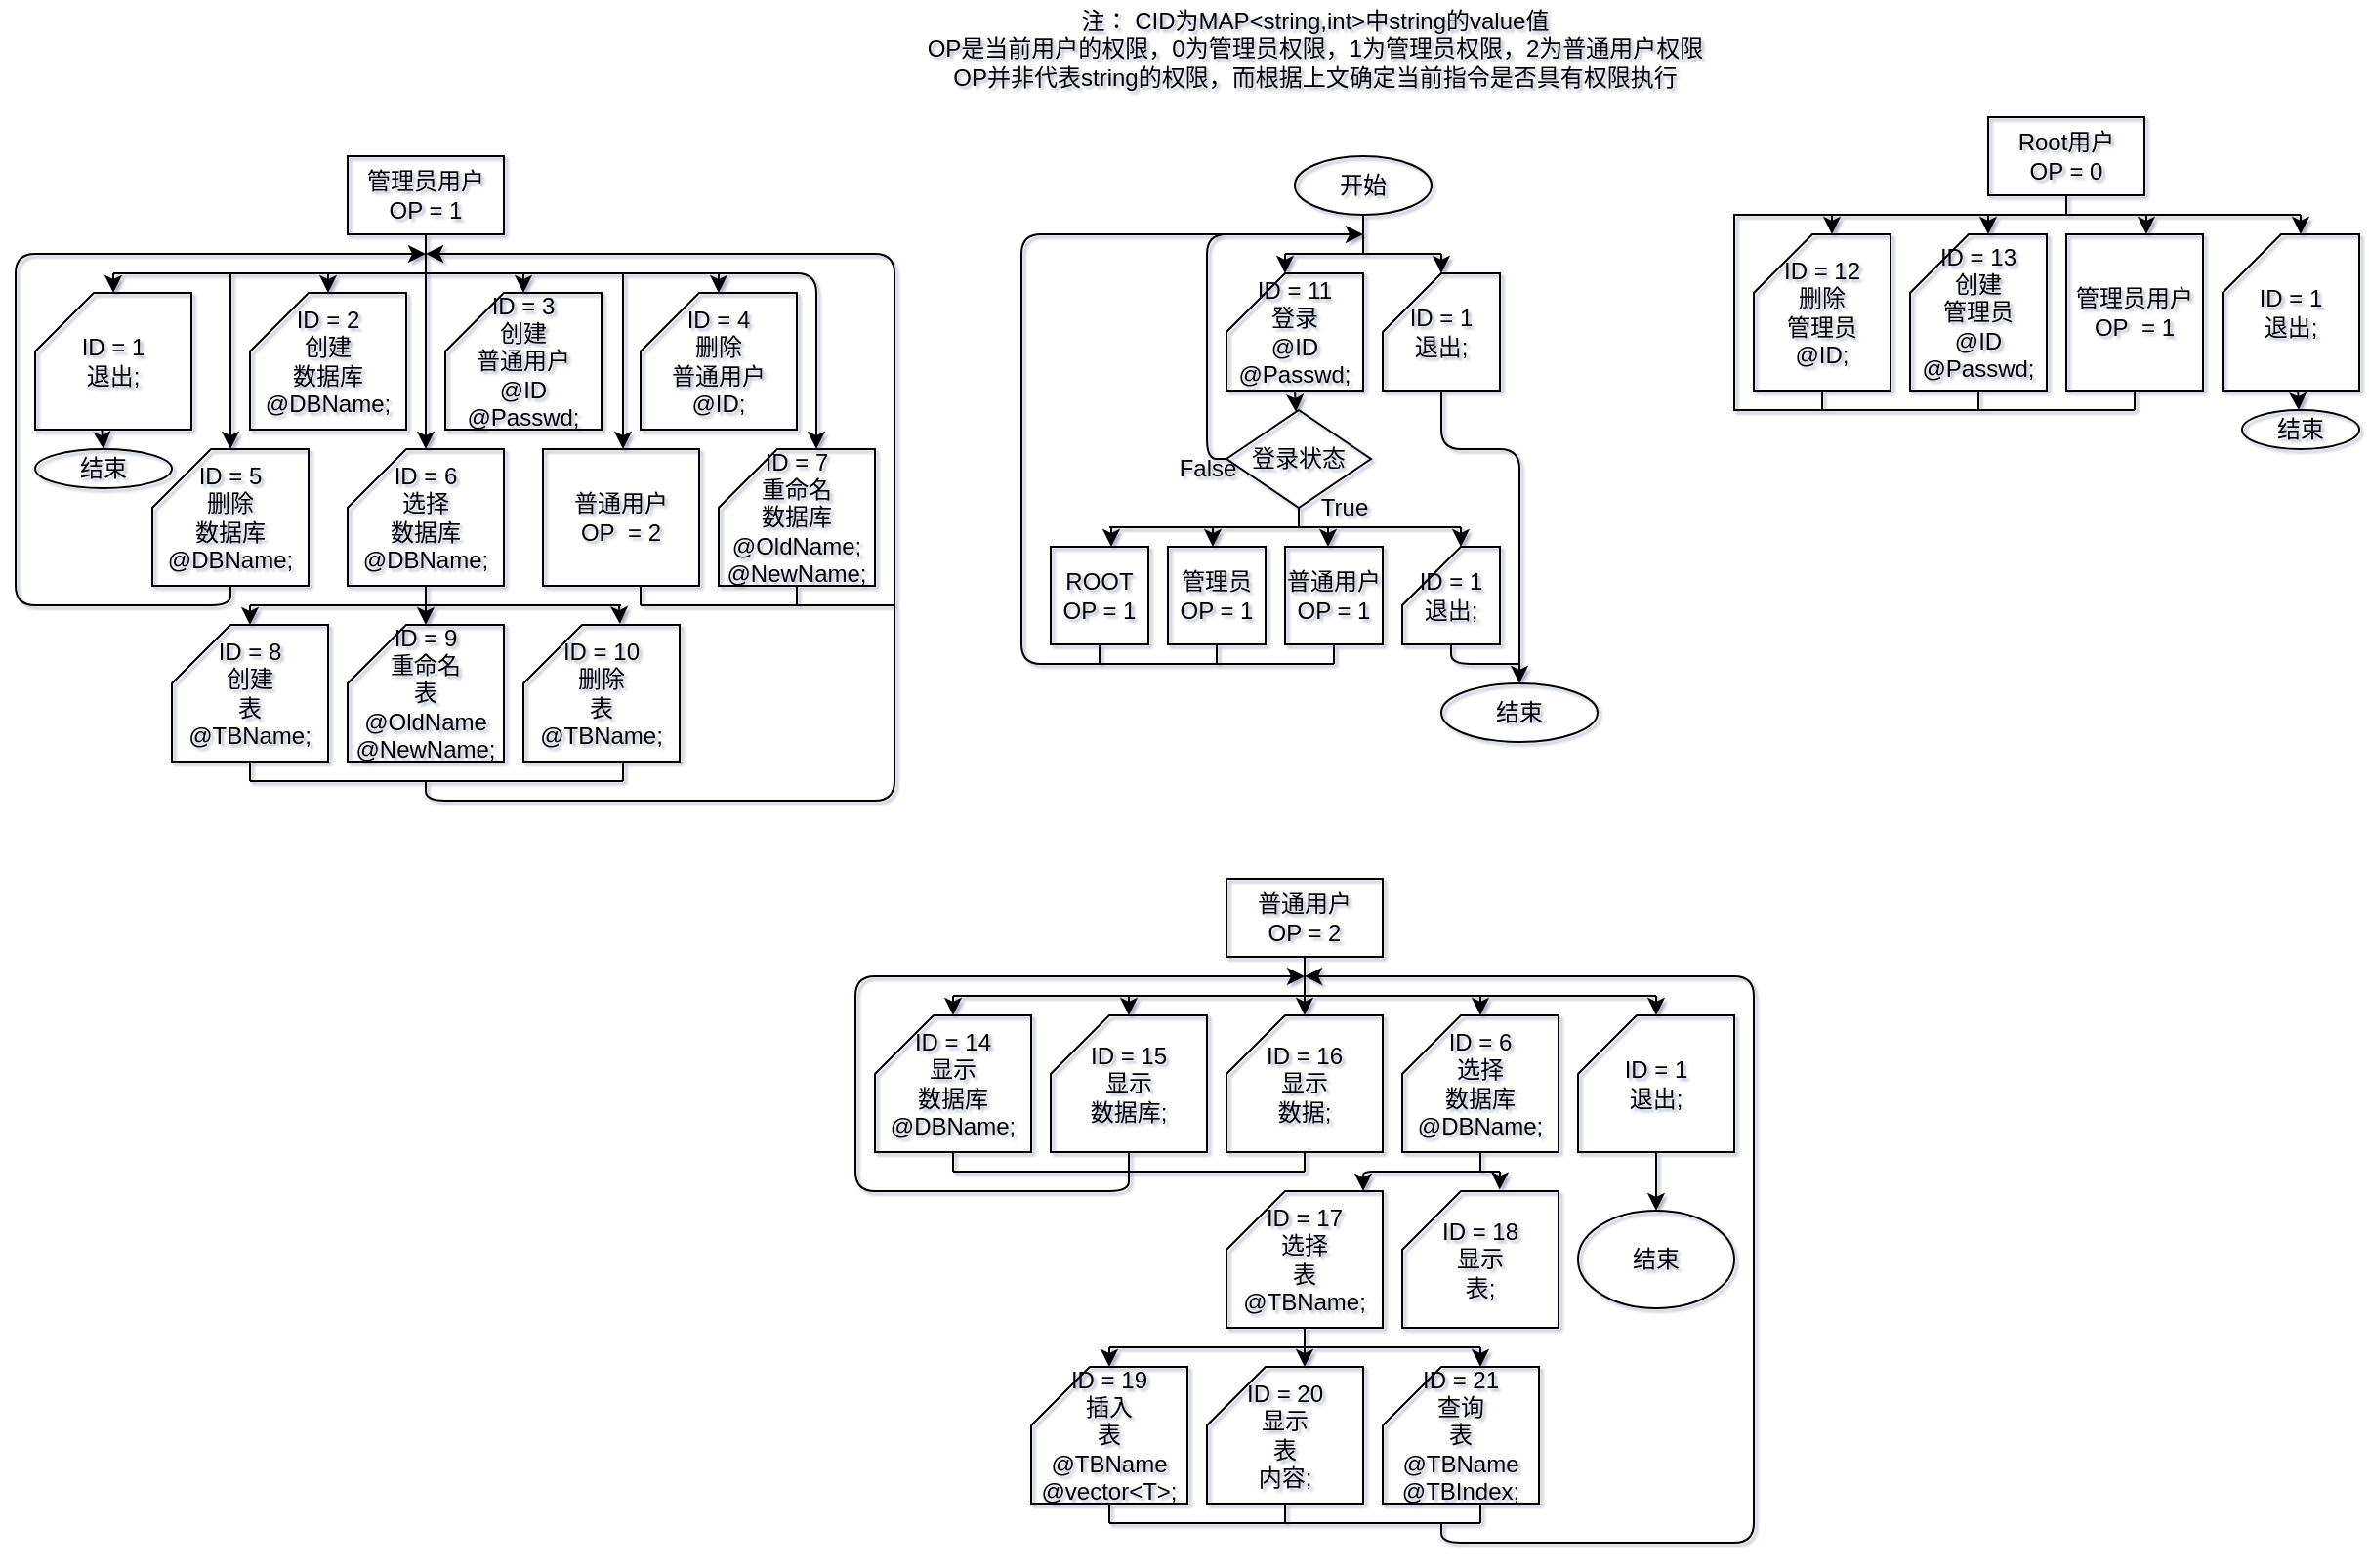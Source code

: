 <mxfile>
    <diagram id="j706QnFWbmHLbnGnobgl" name="第 1 页">
        <mxGraphModel dx="-870" dy="-359" grid="1" gridSize="10" guides="0" tooltips="1" connect="1" arrows="1" fold="1" page="1" pageScale="1" pageWidth="1169" pageHeight="827" background="#ffffff" math="0" shadow="1">
            <root>
                <mxCell id="0"/>
                <object label="Main" id="1">
                    <mxCell style="locked=1;" parent="0"/>
                </object>
                <mxCell id="315" value="开始" style="ellipse;whiteSpace=wrap;html=1;sketch=0;fillColor=none;gradientDirection=west;fontColor=#000000;strokeColor=default;fillStyle=auto;gradientColor=none;labelBackgroundColor=none;" parent="1" vertex="1">
                    <mxGeometry x="2335" y="1360" width="70" height="30" as="geometry"/>
                </mxCell>
                <mxCell id="353" style="edgeStyle=none;html=1;exitX=0.5;exitY=1;exitDx=0;exitDy=0;exitPerimeter=0;labelBackgroundColor=none;fontColor=#000000;" parent="1" source="333" target="343" edge="1">
                    <mxGeometry relative="1" as="geometry"/>
                </mxCell>
                <mxCell id="333" value="ID = 11&lt;br&gt;登录&lt;br&gt;@ID&lt;br&gt;@Passwd;" style="shape=card;whiteSpace=wrap;html=1;sketch=0;fillStyle=auto;fillColor=none;gradientColor=none;gradientDirection=west;labelBackgroundColor=none;fontColor=#000000;" parent="1" vertex="1">
                    <mxGeometry x="2300" y="1420" width="70" height="60" as="geometry"/>
                </mxCell>
                <mxCell id="341" value="结束" style="ellipse;whiteSpace=wrap;html=1;sketch=0;fillColor=none;gradientDirection=west;fontColor=#000000;strokeColor=#000000;fillStyle=auto;gradientColor=none;labelBackgroundColor=none;" parent="1" vertex="1">
                    <mxGeometry x="2410" y="1630" width="80" height="30" as="geometry"/>
                </mxCell>
                <mxCell id="349" style="edgeStyle=none;html=1;exitX=0.5;exitY=1;exitDx=0;exitDy=0;exitPerimeter=0;labelBackgroundColor=none;fontColor=#000000;" parent="1" source="342" edge="1">
                    <mxGeometry relative="1" as="geometry">
                        <mxPoint x="2450" y="1630" as="targetPoint"/>
                        <Array as="points">
                            <mxPoint x="2410" y="1510"/>
                            <mxPoint x="2450" y="1510"/>
                        </Array>
                    </mxGeometry>
                </mxCell>
                <mxCell id="342" value="ID = 1&lt;br&gt;退出;" style="shape=card;whiteSpace=wrap;html=1;sketch=0;fillStyle=auto;fillColor=none;gradientColor=none;gradientDirection=west;labelBackgroundColor=none;fontColor=#000000;" parent="1" vertex="1">
                    <mxGeometry x="2380" y="1420" width="60" height="60" as="geometry"/>
                </mxCell>
                <mxCell id="351" style="edgeStyle=none;html=1;exitX=0;exitY=0.5;exitDx=0;exitDy=0;labelBackgroundColor=none;fontColor=#000000;" parent="1" source="343" edge="1">
                    <mxGeometry relative="1" as="geometry">
                        <mxPoint x="2370" y="1400" as="targetPoint"/>
                        <Array as="points">
                            <mxPoint x="2290" y="1515"/>
                            <mxPoint x="2290" y="1400"/>
                        </Array>
                        <mxPoint x="2280" y="1550" as="sourcePoint"/>
                    </mxGeometry>
                </mxCell>
                <mxCell id="343" value="登录状态" style="rhombus;whiteSpace=wrap;html=1;sketch=0;fillStyle=auto;fillColor=none;gradientColor=none;gradientDirection=west;labelBackgroundColor=none;fontColor=#000000;" parent="1" vertex="1">
                    <mxGeometry x="2300" y="1490" width="74" height="50" as="geometry"/>
                </mxCell>
                <mxCell id="344" value="" style="endArrow=none;html=1;labelBackgroundColor=none;fontColor=#000000;" parent="1" edge="1">
                    <mxGeometry width="50" height="50" relative="1" as="geometry">
                        <mxPoint x="2330" y="1410" as="sourcePoint"/>
                        <mxPoint x="2410" y="1410" as="targetPoint"/>
                    </mxGeometry>
                </mxCell>
                <mxCell id="346" value="" style="endArrow=none;html=1;entryX=0.5;entryY=1;entryDx=0;entryDy=0;labelBackgroundColor=none;fontColor=#000000;" parent="1" target="315" edge="1">
                    <mxGeometry width="50" height="50" relative="1" as="geometry">
                        <mxPoint x="2370" y="1410" as="sourcePoint"/>
                        <mxPoint x="2460" y="1420" as="targetPoint"/>
                    </mxGeometry>
                </mxCell>
                <mxCell id="347" value="" style="endArrow=classic;html=1;labelBackgroundColor=none;fontColor=#000000;" parent="1" edge="1">
                    <mxGeometry width="50" height="50" relative="1" as="geometry">
                        <mxPoint x="2330" y="1410" as="sourcePoint"/>
                        <mxPoint x="2330" y="1420" as="targetPoint"/>
                    </mxGeometry>
                </mxCell>
                <mxCell id="348" value="" style="endArrow=classic;html=1;labelBackgroundColor=none;fontColor=#000000;" parent="1" edge="1">
                    <mxGeometry width="50" height="50" relative="1" as="geometry">
                        <mxPoint x="2410" y="1410" as="sourcePoint"/>
                        <mxPoint x="2410" y="1420" as="targetPoint"/>
                    </mxGeometry>
                </mxCell>
                <mxCell id="352" value="False" style="text;html=1;align=center;verticalAlign=middle;resizable=0;points=[];autosize=1;strokeColor=none;fillColor=none;labelBackgroundColor=none;fontColor=#000000;" parent="1" vertex="1">
                    <mxGeometry x="2270" y="1510" width="40" height="20" as="geometry"/>
                </mxCell>
                <mxCell id="356" value="管理员&lt;br&gt;OP = 1" style="rounded=0;whiteSpace=wrap;html=1;labelBackgroundColor=none;fontColor=#000000;fillColor=none;" parent="1" vertex="1">
                    <mxGeometry x="2270" y="1560" width="50" height="50" as="geometry"/>
                </mxCell>
                <mxCell id="357" value="普通用户&lt;br&gt;OP = 1" style="rounded=0;whiteSpace=wrap;html=1;labelBackgroundColor=none;fontColor=#000000;fillColor=none;" parent="1" vertex="1">
                    <mxGeometry x="2330" y="1560" width="50" height="50" as="geometry"/>
                </mxCell>
                <mxCell id="362" value="" style="endArrow=none;html=1;labelBackgroundColor=none;fontColor=#000000;" parent="1" edge="1">
                    <mxGeometry width="50" height="50" relative="1" as="geometry">
                        <mxPoint x="2240" y="1550" as="sourcePoint"/>
                        <mxPoint x="2420" y="1550" as="targetPoint"/>
                    </mxGeometry>
                </mxCell>
                <mxCell id="365" value="" style="endArrow=classic;html=1;labelBackgroundColor=none;fontColor=#000000;" parent="1" edge="1">
                    <mxGeometry width="50" height="50" relative="1" as="geometry">
                        <mxPoint x="2241" y="1550" as="sourcePoint"/>
                        <mxPoint x="2241" y="1560" as="targetPoint"/>
                    </mxGeometry>
                </mxCell>
                <mxCell id="367" value="" style="endArrow=classic;html=1;labelBackgroundColor=none;fontColor=#000000;" parent="1" edge="1">
                    <mxGeometry width="50" height="50" relative="1" as="geometry">
                        <mxPoint x="2293" y="1550" as="sourcePoint"/>
                        <mxPoint x="2293" y="1560" as="targetPoint"/>
                    </mxGeometry>
                </mxCell>
                <mxCell id="368" value="" style="endArrow=classic;html=1;labelBackgroundColor=none;fontColor=#000000;" parent="1" edge="1">
                    <mxGeometry width="50" height="50" relative="1" as="geometry">
                        <mxPoint x="2352" y="1550" as="sourcePoint"/>
                        <mxPoint x="2352" y="1560" as="targetPoint"/>
                    </mxGeometry>
                </mxCell>
                <mxCell id="369" value="" style="endArrow=classic;html=1;labelBackgroundColor=none;fontColor=#000000;" parent="1" edge="1">
                    <mxGeometry width="50" height="50" relative="1" as="geometry">
                        <mxPoint x="2420" y="1550" as="sourcePoint"/>
                        <mxPoint x="2420" y="1560" as="targetPoint"/>
                    </mxGeometry>
                </mxCell>
                <mxCell id="372" value="True" style="text;html=1;align=center;verticalAlign=middle;resizable=0;points=[];autosize=1;strokeColor=none;fillColor=none;labelBackgroundColor=none;fontColor=#000000;" parent="1" vertex="1">
                    <mxGeometry x="2340" y="1530" width="40" height="20" as="geometry"/>
                </mxCell>
                <mxCell id="373" value="" style="endArrow=none;html=1;labelBackgroundColor=none;fontColor=#000000;" parent="1" edge="1">
                    <mxGeometry width="50" height="50" relative="1" as="geometry">
                        <mxPoint x="2355" y="1620" as="sourcePoint"/>
                        <mxPoint x="2300" y="1400" as="targetPoint"/>
                        <Array as="points">
                            <mxPoint x="2195" y="1620"/>
                            <mxPoint x="2195" y="1400"/>
                        </Array>
                    </mxGeometry>
                </mxCell>
                <mxCell id="375" value="" style="endArrow=none;html=1;entryX=0.5;entryY=1;entryDx=0;entryDy=0;entryPerimeter=0;labelBackgroundColor=none;fontColor=#000000;" parent="1" target="381" edge="1">
                    <mxGeometry width="50" height="50" relative="1" as="geometry">
                        <mxPoint x="2450" y="1620" as="sourcePoint"/>
                        <mxPoint x="2410" y="1650" as="targetPoint"/>
                        <Array as="points">
                            <mxPoint x="2415" y="1620"/>
                        </Array>
                    </mxGeometry>
                </mxCell>
                <mxCell id="376" value="" style="endArrow=none;html=1;entryX=0.5;entryY=1;entryDx=0;entryDy=0;labelBackgroundColor=none;fontColor=#000000;" parent="1" target="343" edge="1">
                    <mxGeometry width="50" height="50" relative="1" as="geometry">
                        <mxPoint x="2337" y="1550" as="sourcePoint"/>
                        <mxPoint x="2329" y="1560" as="targetPoint"/>
                    </mxGeometry>
                </mxCell>
                <mxCell id="377" value="" style="endArrow=none;html=1;labelBackgroundColor=none;fontColor=#000000;" parent="1" edge="1">
                    <mxGeometry width="50" height="50" relative="1" as="geometry">
                        <mxPoint x="2355" y="1620" as="sourcePoint"/>
                        <mxPoint x="2355" y="1610" as="targetPoint"/>
                    </mxGeometry>
                </mxCell>
                <mxCell id="378" value="" style="endArrow=none;html=1;entryX=0.5;entryY=1;entryDx=0;entryDy=0;labelBackgroundColor=none;fontColor=#000000;" parent="1" target="356" edge="1">
                    <mxGeometry width="50" height="50" relative="1" as="geometry">
                        <mxPoint x="2295" y="1620" as="sourcePoint"/>
                        <mxPoint x="2090" y="1610" as="targetPoint"/>
                    </mxGeometry>
                </mxCell>
                <mxCell id="379" value="" style="endArrow=none;html=1;entryX=0.5;entryY=1;entryDx=0;entryDy=0;labelBackgroundColor=none;fontColor=#000000;" parent="1" target="382" edge="1">
                    <mxGeometry width="50" height="50" relative="1" as="geometry">
                        <mxPoint x="2235" y="1620" as="sourcePoint"/>
                        <mxPoint x="2231" y="1650" as="targetPoint"/>
                    </mxGeometry>
                </mxCell>
                <mxCell id="381" value="ID = 1&lt;br&gt;退出;" style="shape=card;whiteSpace=wrap;html=1;sketch=0;fillStyle=auto;fillColor=none;gradientColor=none;gradientDirection=west;labelBackgroundColor=none;fontColor=#000000;" parent="1" vertex="1">
                    <mxGeometry x="2390" y="1560" width="50" height="50" as="geometry"/>
                </mxCell>
                <mxCell id="382" value="ROOT&lt;br&gt;OP = 1" style="rounded=0;whiteSpace=wrap;html=1;labelBackgroundColor=none;fontColor=#000000;fillColor=none;" parent="1" vertex="1">
                    <mxGeometry x="2210" y="1560" width="50" height="50" as="geometry"/>
                </mxCell>
                <mxCell id="514" value="" style="edgeStyle=none;html=1;strokeColor=default;fontSize=12;fillColor=none;fontColor=#ffffff;sketch=0;gradientDirection=west;fillStyle=auto;gradientColor=none;exitX=0.552;exitY=1.012;exitDx=0;exitDy=0;exitPerimeter=0;rounded=0;" parent="1" edge="1">
                    <mxGeometry relative="1" as="geometry">
                        <mxPoint x="2848.64" y="1480.96" as="sourcePoint"/>
                        <mxPoint x="2849" y="1490" as="targetPoint"/>
                        <Array as="points"/>
                    </mxGeometry>
                </mxCell>
                <mxCell id="530" value="注： CID为MAP&amp;lt;string,int&amp;gt;中string的value值&lt;br&gt;OP是当前用户的权限，0为管理员权限，1为管理员权限，2为普通用户权限&lt;br&gt;OP并非代表string的权限，而根据上文确定当前指令是否具有权限执行" style="text;html=1;align=center;verticalAlign=middle;resizable=0;points=[];autosize=1;strokeColor=none;fillColor=none;" parent="1" vertex="1">
                    <mxGeometry x="2140" y="1280" width="410" height="50" as="geometry"/>
                </mxCell>
                <object label="ROOT" id="35">
                    <mxCell style="locked=1;" parent="0"/>
                </object>
                <mxCell id="272" value="结束" style="ellipse;whiteSpace=wrap;html=1;fillColor=none;strokeColor=default;fontColor=#000000;rounded=0;gradientDirection=west;sketch=0;fillStyle=auto;gradientColor=none;" parent="35" vertex="1">
                    <mxGeometry x="2820" y="1490" width="60" height="20" as="geometry"/>
                </mxCell>
                <mxCell id="274" value="" style="endArrow=none;html=1;strokeColor=default;fontSize=12;fillColor=none;fontColor=#ffffff;sketch=0;gradientDirection=west;fillStyle=auto;gradientColor=none;rounded=0;" parent="35" edge="1">
                    <mxGeometry width="50" height="50" relative="1" as="geometry">
                        <mxPoint x="2680" y="1390" as="sourcePoint"/>
                        <mxPoint x="2850" y="1390" as="targetPoint"/>
                    </mxGeometry>
                </mxCell>
                <mxCell id="275" value="" style="endArrow=classic;html=1;strokeColor=default;fontSize=12;fillColor=none;fontColor=#ffffff;sketch=0;gradientDirection=west;fillStyle=auto;gradientColor=none;rounded=0;" parent="35" edge="1">
                    <mxGeometry width="50" height="50" relative="1" as="geometry">
                        <mxPoint x="2610" y="1390" as="sourcePoint"/>
                        <mxPoint x="2610" y="1400" as="targetPoint"/>
                    </mxGeometry>
                </mxCell>
                <mxCell id="276" value="" style="endArrow=classic;html=1;strokeColor=default;fontSize=12;fillColor=none;fontColor=#ffffff;sketch=0;gradientDirection=west;fillStyle=auto;gradientColor=none;rounded=0;" parent="35" edge="1">
                    <mxGeometry width="50" height="50" relative="1" as="geometry">
                        <mxPoint x="2771" y="1390" as="sourcePoint"/>
                        <mxPoint x="2771" y="1400" as="targetPoint"/>
                    </mxGeometry>
                </mxCell>
                <mxCell id="277" value="" style="endArrow=classic;html=1;strokeColor=default;fontSize=12;fillColor=none;fontColor=#ffffff;sketch=0;gradientDirection=west;fillStyle=auto;gradientColor=none;rounded=0;" parent="35" edge="1">
                    <mxGeometry width="50" height="50" relative="1" as="geometry">
                        <mxPoint x="2690" y="1390" as="sourcePoint"/>
                        <mxPoint x="2690" y="1400" as="targetPoint"/>
                    </mxGeometry>
                </mxCell>
                <mxCell id="278" value="" style="endArrow=none;html=1;entryX=0.5;entryY=1;entryDx=0;entryDy=0;strokeColor=default;fontSize=12;fillColor=none;fontColor=#ffffff;sketch=0;gradientDirection=west;fillStyle=auto;gradientColor=none;rounded=0;" parent="35" target="280" edge="1">
                    <mxGeometry width="50" height="50" relative="1" as="geometry">
                        <mxPoint x="2730" y="1390" as="sourcePoint"/>
                        <mxPoint x="2530" y="1450" as="targetPoint"/>
                    </mxGeometry>
                </mxCell>
                <mxCell id="280" value="&lt;font color=&quot;#000000&quot;&gt;Root用户&lt;br&gt;OP = 0&lt;/font&gt;" style="rounded=0;whiteSpace=wrap;html=1;fillColor=none;fontColor=#ffffff;strokeColor=default;sketch=0;gradientDirection=west;fillStyle=auto;gradientColor=none;" parent="35" vertex="1">
                    <mxGeometry x="2690" y="1340" width="80" height="40" as="geometry"/>
                </mxCell>
                <mxCell id="385" value="&lt;span&gt;ID = 13&lt;br&gt;创建&lt;/span&gt;&lt;br&gt;&lt;span&gt;管理员&lt;/span&gt;&lt;br&gt;&lt;span&gt;@ID&lt;/span&gt;&lt;br&gt;&lt;span&gt;@Passwd;&lt;/span&gt;" style="shape=card;whiteSpace=wrap;html=1;sketch=0;fillStyle=auto;fillColor=none;gradientColor=none;gradientDirection=west;strokeColor=default;fontColor=#000000;rounded=0;" parent="35" vertex="1">
                    <mxGeometry x="2650" y="1400" width="70" height="80" as="geometry"/>
                </mxCell>
                <mxCell id="387" value="&lt;span&gt;ID = 12&lt;br&gt;删除&lt;/span&gt;&lt;br&gt;&lt;span&gt;管理员&lt;/span&gt;&lt;br&gt;&lt;span&gt;@ID;&lt;/span&gt;" style="shape=card;whiteSpace=wrap;html=1;sketch=0;fillStyle=auto;fillColor=none;gradientColor=none;gradientDirection=west;strokeColor=default;fontColor=#000000;rounded=0;" parent="35" vertex="1">
                    <mxGeometry x="2570" y="1400" width="70" height="80" as="geometry"/>
                </mxCell>
                <mxCell id="390" value="&lt;font&gt;ID = 1&lt;br&gt;退出;&lt;/font&gt;" style="shape=card;whiteSpace=wrap;html=1;sketch=0;fillStyle=auto;fillColor=none;gradientColor=none;gradientDirection=west;strokeColor=default;fontColor=#000000;rounded=0;" parent="35" vertex="1">
                    <mxGeometry x="2810" y="1400" width="70" height="80" as="geometry"/>
                </mxCell>
                <mxCell id="391" value="管理员用户&lt;br&gt;OP&amp;nbsp; = 1" style="rounded=0;whiteSpace=wrap;html=1;gradientDirection=west;fillColor=none;fontColor=#000000;strokeColor=default;sketch=0;fillStyle=auto;gradientColor=none;" parent="35" vertex="1">
                    <mxGeometry x="2730" y="1400" width="70" height="80" as="geometry"/>
                </mxCell>
                <mxCell id="393" value="" style="endArrow=none;html=1;strokeColor=default;fontSize=12;fillColor=none;fontColor=#ffffff;rounded=0;sketch=0;gradientDirection=west;fillStyle=auto;gradientColor=none;" parent="35" edge="1">
                    <mxGeometry width="50" height="50" relative="1" as="geometry">
                        <mxPoint x="2685" y="1390" as="sourcePoint"/>
                        <mxPoint x="2765" y="1490" as="targetPoint"/>
                        <Array as="points">
                            <mxPoint x="2560" y="1390"/>
                            <mxPoint x="2560" y="1490"/>
                        </Array>
                    </mxGeometry>
                </mxCell>
                <mxCell id="395" value="" style="endArrow=none;html=1;strokeColor=default;entryX=0.5;entryY=1;entryDx=0;entryDy=0;entryPerimeter=0;fontSize=12;fillColor=none;fontColor=#ffffff;rounded=0;sketch=0;gradientDirection=west;fillStyle=auto;gradientColor=none;" parent="35" target="385" edge="1">
                    <mxGeometry width="50" height="50" relative="1" as="geometry">
                        <mxPoint x="2685" y="1490" as="sourcePoint"/>
                        <mxPoint x="2670" y="1430" as="targetPoint"/>
                    </mxGeometry>
                </mxCell>
                <mxCell id="396" value="" style="endArrow=none;html=1;strokeColor=default;entryX=0.5;entryY=1;entryDx=0;entryDy=0;fontSize=12;fillColor=none;fontColor=#ffffff;rounded=0;sketch=0;gradientDirection=west;fillStyle=auto;gradientColor=none;" parent="35" target="391" edge="1">
                    <mxGeometry width="50" height="50" relative="1" as="geometry">
                        <mxPoint x="2765" y="1490" as="sourcePoint"/>
                        <mxPoint x="2680" y="1440" as="targetPoint"/>
                    </mxGeometry>
                </mxCell>
                <mxCell id="397" value="" style="endArrow=none;html=1;strokeColor=default;exitX=0.5;exitY=1;exitDx=0;exitDy=0;exitPerimeter=0;fontSize=12;fillColor=none;fontColor=#ffffff;rounded=0;sketch=0;gradientDirection=west;fillStyle=auto;gradientColor=none;" parent="35" source="387" edge="1">
                    <mxGeometry width="50" height="50" relative="1" as="geometry">
                        <mxPoint x="2640" y="1500" as="sourcePoint"/>
                        <mxPoint x="2605" y="1490" as="targetPoint"/>
                    </mxGeometry>
                </mxCell>
                <mxCell id="462" value="" style="endArrow=classic;html=1;strokeColor=default;fontSize=12;fillColor=none;fontColor=#ffffff;sketch=0;gradientDirection=west;fillStyle=auto;gradientColor=none;rounded=0;" parent="35" edge="1">
                    <mxGeometry width="50" height="50" relative="1" as="geometry">
                        <mxPoint x="2850" y="1390" as="sourcePoint"/>
                        <mxPoint x="2850" y="1400" as="targetPoint"/>
                    </mxGeometry>
                </mxCell>
                <object label="普通用户" id="338">
                    <mxCell style="locked=1;" parent="0"/>
                </object>
                <mxCell id="466" value="&lt;font face=&quot;helvetica&quot;&gt;ID = 18&lt;br&gt;显示&lt;/font&gt;&lt;br style=&quot;font-family: &amp;#34;helvetica&amp;#34; ; font-size: 12px ; font-style: normal ; font-weight: 400 ; letter-spacing: normal ; text-align: center ; text-indent: 0px ; text-transform: none ; word-spacing: 0px&quot;&gt;&lt;font face=&quot;helvetica&quot;&gt;表;&lt;/font&gt;" style="shape=card;whiteSpace=wrap;html=1;sketch=0;fillStyle=auto;fillColor=none;gradientColor=none;gradientDirection=west;fontColor=#000000;labelBackgroundColor=none;" parent="338" vertex="1">
                    <mxGeometry x="2390" y="1890" width="80" height="70" as="geometry"/>
                </mxCell>
                <mxCell id="468" value="ID = 16&lt;br&gt;显示&lt;br&gt;数据;" style="shape=card;whiteSpace=wrap;html=1;sketch=0;fillStyle=auto;fillColor=none;gradientColor=none;gradientDirection=west;fontColor=#000000;labelBackgroundColor=none;" parent="338" vertex="1">
                    <mxGeometry x="2300" y="1800" width="80" height="70" as="geometry"/>
                </mxCell>
                <mxCell id="469" value="&lt;font face=&quot;helvetica&quot;&gt;ID = 15&lt;br&gt;显示&lt;br&gt;数据库;&lt;br&gt;&lt;/font&gt;" style="shape=card;whiteSpace=wrap;html=1;sketch=0;fillStyle=auto;fillColor=none;gradientColor=none;gradientDirection=west;fontColor=#000000;labelBackgroundColor=none;" parent="338" vertex="1">
                    <mxGeometry x="2210" y="1800" width="80" height="70" as="geometry"/>
                </mxCell>
                <mxCell id="470" value="&lt;span style=&quot;font-family: &amp;#34;helvetica&amp;#34; ; font-size: 12px ; font-style: normal ; font-weight: 400 ; letter-spacing: normal ; text-align: center ; text-indent: 0px ; text-transform: none ; word-spacing: 0px ; display: inline ; float: none&quot;&gt;ID = 17&lt;br&gt;选择&lt;/span&gt;&lt;br style=&quot;font-family: &amp;#34;helvetica&amp;#34; ; font-size: 12px ; font-style: normal ; font-weight: 400 ; letter-spacing: normal ; text-align: center ; text-indent: 0px ; text-transform: none ; word-spacing: 0px&quot;&gt;&lt;font face=&quot;helvetica&quot;&gt;表&lt;/font&gt;&lt;br style=&quot;font-family: &amp;#34;helvetica&amp;#34; ; font-size: 12px ; font-style: normal ; font-weight: 400 ; letter-spacing: normal ; text-align: center ; text-indent: 0px ; text-transform: none ; word-spacing: 0px&quot;&gt;&lt;span style=&quot;font-family: &amp;#34;helvetica&amp;#34; ; font-size: 12px ; font-style: normal ; font-weight: 400 ; letter-spacing: normal ; text-align: center ; text-indent: 0px ; text-transform: none ; word-spacing: 0px ; display: inline ; float: none&quot;&gt;@TBName;&lt;/span&gt;" style="shape=card;whiteSpace=wrap;html=1;sketch=0;fillStyle=auto;fillColor=none;gradientColor=none;gradientDirection=west;fontColor=#000000;labelBackgroundColor=none;" parent="338" vertex="1">
                    <mxGeometry x="2300" y="1890" width="80" height="70" as="geometry"/>
                </mxCell>
                <mxCell id="471" value="普通用户&lt;br&gt;OP = 2" style="rounded=0;whiteSpace=wrap;html=1;fillColor=none;fontColor=#000000;strokeColor=default;sketch=0;gradientDirection=west;fillStyle=auto;gradientColor=none;labelBackgroundColor=none;" parent="338" vertex="1">
                    <mxGeometry x="2300" y="1730" width="80" height="40" as="geometry"/>
                </mxCell>
                <mxCell id="472" value="&lt;font&gt;ID = 6&lt;br&gt;选择&lt;/font&gt;&lt;br&gt;&lt;span&gt;数据库&lt;/span&gt;&lt;br&gt;&lt;span&gt;@DBName;&lt;/span&gt;" style="shape=card;whiteSpace=wrap;html=1;sketch=0;fillStyle=auto;fillColor=none;gradientColor=none;gradientDirection=west;fontColor=#000000;labelBackgroundColor=none;" parent="338" vertex="1">
                    <mxGeometry x="2390" y="1800" width="80" height="70" as="geometry"/>
                </mxCell>
                <mxCell id="473" value="&lt;font face=&quot;helvetica&quot;&gt;ID = 14&lt;br&gt;显示&lt;br&gt;数据库&lt;br&gt;@DBName;&lt;br&gt;&lt;/font&gt;" style="shape=card;whiteSpace=wrap;html=1;sketch=0;fillStyle=auto;fillColor=none;gradientColor=none;gradientDirection=west;fontColor=#000000;labelBackgroundColor=none;" parent="338" vertex="1">
                    <mxGeometry x="2120" y="1800" width="80" height="70" as="geometry"/>
                </mxCell>
                <mxCell id="476" value="&lt;font face=&quot;helvetica&quot;&gt;ID = 19&lt;br&gt;插入&lt;/font&gt;&lt;br style=&quot;font-family: &amp;#34;helvetica&amp;#34; ; font-size: 12px ; font-style: normal ; font-weight: 400 ; letter-spacing: normal ; text-align: center ; text-indent: 0px ; text-transform: none ; word-spacing: 0px&quot;&gt;&lt;font face=&quot;helvetica&quot;&gt;表&lt;/font&gt;&lt;br style=&quot;font-family: &amp;#34;helvetica&amp;#34; ; font-size: 12px ; font-style: normal ; font-weight: 400 ; letter-spacing: normal ; text-align: center ; text-indent: 0px ; text-transform: none ; word-spacing: 0px&quot;&gt;&lt;span style=&quot;font-family: &amp;#34;helvetica&amp;#34; ; font-size: 12px ; font-style: normal ; font-weight: 400 ; letter-spacing: normal ; text-align: center ; text-indent: 0px ; text-transform: none ; word-spacing: 0px ; display: inline ; float: none&quot;&gt;@TBName&lt;br&gt;@vector&amp;lt;T&amp;gt;;&lt;/span&gt;" style="shape=card;whiteSpace=wrap;html=1;sketch=0;fillStyle=auto;fillColor=none;gradientColor=none;gradientDirection=west;fontColor=#000000;labelBackgroundColor=none;" parent="338" vertex="1">
                    <mxGeometry x="2200" y="1980" width="80" height="70" as="geometry"/>
                </mxCell>
                <mxCell id="477" value="&lt;font face=&quot;helvetica&quot;&gt;ID = 20&lt;br&gt;显示&lt;/font&gt;&lt;br style=&quot;font-family: &amp;#34;helvetica&amp;#34; ; font-size: 12px ; font-style: normal ; font-weight: 400 ; letter-spacing: normal ; text-align: center ; text-indent: 0px ; text-transform: none ; word-spacing: 0px&quot;&gt;&lt;font face=&quot;helvetica&quot;&gt;表&lt;/font&gt;&lt;br style=&quot;font-family: &amp;#34;helvetica&amp;#34; ; font-size: 12px ; font-style: normal ; font-weight: 400 ; letter-spacing: normal ; text-align: center ; text-indent: 0px ; text-transform: none ; word-spacing: 0px&quot;&gt;&lt;span style=&quot;font-family: &amp;#34;helvetica&amp;#34; ; font-size: 12px ; font-style: normal ; font-weight: 400 ; letter-spacing: normal ; text-align: center ; text-indent: 0px ; text-transform: none ; word-spacing: 0px ; display: inline ; float: none&quot;&gt;内容;&lt;/span&gt;" style="shape=card;whiteSpace=wrap;html=1;sketch=0;fillStyle=auto;fillColor=none;gradientColor=none;gradientDirection=west;fontColor=#000000;labelBackgroundColor=none;" parent="338" vertex="1">
                    <mxGeometry x="2290" y="1980" width="80" height="70" as="geometry"/>
                </mxCell>
                <mxCell id="478" value="&lt;font face=&quot;helvetica&quot;&gt;ID = 21&lt;br&gt;查询&lt;br&gt;表&lt;br&gt;@TBName&lt;br&gt;@TBIndex;&lt;br&gt;&lt;/font&gt;" style="shape=card;whiteSpace=wrap;html=1;sketch=0;fillStyle=auto;fillColor=none;gradientColor=none;gradientDirection=west;fontColor=#000000;labelBackgroundColor=none;" parent="338" vertex="1">
                    <mxGeometry x="2380" y="1980" width="80" height="70" as="geometry"/>
                </mxCell>
                <mxCell id="480" value="结束" style="ellipse;whiteSpace=wrap;html=1;sketch=0;fillColor=none;gradientDirection=west;fontColor=#000000;strokeColor=#000000;fillStyle=auto;gradientColor=none;labelBackgroundColor=none;" parent="338" vertex="1">
                    <mxGeometry x="2480" y="1900" width="80" height="50" as="geometry"/>
                </mxCell>
                <mxCell id="482" style="edgeStyle=none;html=1;exitX=0.5;exitY=1;exitDx=0;exitDy=0;exitPerimeter=0;entryX=0.5;entryY=0;entryDx=0;entryDy=0;fontColor=#000000;labelBackgroundColor=none;" parent="338" source="481" target="480" edge="1">
                    <mxGeometry relative="1" as="geometry">
                        <Array as="points"/>
                    </mxGeometry>
                </mxCell>
                <mxCell id="481" value="ID = 1&lt;br&gt;退出;" style="shape=card;whiteSpace=wrap;html=1;sketch=0;fillStyle=auto;fillColor=none;gradientColor=none;gradientDirection=west;fontColor=#000000;labelBackgroundColor=none;" parent="338" vertex="1">
                    <mxGeometry x="2480" y="1800" width="80" height="70" as="geometry"/>
                </mxCell>
                <mxCell id="483" value="" style="endArrow=none;html=1;fontColor=#000000;labelBackgroundColor=none;" parent="338" edge="1">
                    <mxGeometry width="50" height="50" relative="1" as="geometry">
                        <mxPoint x="2380" y="1880" as="sourcePoint"/>
                        <mxPoint x="2440" y="1880" as="targetPoint"/>
                    </mxGeometry>
                </mxCell>
                <mxCell id="484" value="" style="endArrow=none;html=1;exitX=0.5;exitY=1;exitDx=0;exitDy=0;exitPerimeter=0;fontColor=#000000;labelBackgroundColor=none;" parent="338" source="472" edge="1">
                    <mxGeometry width="50" height="50" relative="1" as="geometry">
                        <mxPoint x="2200" y="1910" as="sourcePoint"/>
                        <mxPoint x="2430" y="1880" as="targetPoint"/>
                    </mxGeometry>
                </mxCell>
                <mxCell id="485" value="" style="endArrow=classic;html=1;fontColor=#000000;labelBackgroundColor=none;" parent="338" edge="1">
                    <mxGeometry width="50" height="50" relative="1" as="geometry">
                        <mxPoint x="2380" y="1880" as="sourcePoint"/>
                        <mxPoint x="2370" y="1890" as="targetPoint"/>
                        <Array as="points">
                            <mxPoint x="2370" y="1880"/>
                        </Array>
                    </mxGeometry>
                </mxCell>
                <mxCell id="487" value="" style="endArrow=classic;html=1;fontColor=#000000;labelBackgroundColor=none;entryX=0.623;entryY=-0.011;entryDx=0;entryDy=0;entryPerimeter=0;" parent="338" target="466" edge="1">
                    <mxGeometry width="50" height="50" relative="1" as="geometry">
                        <mxPoint x="2440" y="1880" as="sourcePoint"/>
                        <mxPoint x="2440.32" y="1896.99" as="targetPoint"/>
                    </mxGeometry>
                </mxCell>
                <mxCell id="488" value="" style="endArrow=none;html=1;fontColor=#000000;labelBackgroundColor=none;" parent="338" edge="1">
                    <mxGeometry width="50" height="50" relative="1" as="geometry">
                        <mxPoint x="2160" y="1880" as="sourcePoint"/>
                        <mxPoint x="2340" y="1880" as="targetPoint"/>
                    </mxGeometry>
                </mxCell>
                <mxCell id="489" value="" style="endArrow=none;html=1;fontColor=#000000;labelBackgroundColor=none;" parent="338" edge="1">
                    <mxGeometry width="50" height="50" relative="1" as="geometry">
                        <mxPoint x="2160" y="1790" as="sourcePoint"/>
                        <mxPoint x="2520" y="1790" as="targetPoint"/>
                    </mxGeometry>
                </mxCell>
                <mxCell id="491" value="" style="endArrow=classic;html=1;fontColor=#000000;labelBackgroundColor=none;" parent="338" edge="1">
                    <mxGeometry width="50" height="50" relative="1" as="geometry">
                        <mxPoint x="2520" y="1790" as="sourcePoint"/>
                        <mxPoint x="2520" y="1800" as="targetPoint"/>
                    </mxGeometry>
                </mxCell>
                <mxCell id="492" value="" style="endArrow=classic;html=1;fontColor=#000000;labelBackgroundColor=none;" parent="338" edge="1">
                    <mxGeometry width="50" height="50" relative="1" as="geometry">
                        <mxPoint x="2430" y="1790" as="sourcePoint"/>
                        <mxPoint x="2430" y="1800" as="targetPoint"/>
                    </mxGeometry>
                </mxCell>
                <mxCell id="493" value="" style="endArrow=classic;html=1;fontColor=#000000;labelBackgroundColor=none;" parent="338" edge="1">
                    <mxGeometry width="50" height="50" relative="1" as="geometry">
                        <mxPoint x="2340" y="1790" as="sourcePoint"/>
                        <mxPoint x="2340" y="1800" as="targetPoint"/>
                    </mxGeometry>
                </mxCell>
                <mxCell id="494" value="" style="endArrow=classic;html=1;fontColor=#000000;labelBackgroundColor=none;" parent="338" edge="1">
                    <mxGeometry width="50" height="50" relative="1" as="geometry">
                        <mxPoint x="2250" y="1790" as="sourcePoint"/>
                        <mxPoint x="2250" y="1800" as="targetPoint"/>
                    </mxGeometry>
                </mxCell>
                <mxCell id="495" value="" style="endArrow=classic;html=1;fontColor=#000000;labelBackgroundColor=none;" parent="338" edge="1">
                    <mxGeometry width="50" height="50" relative="1" as="geometry">
                        <mxPoint x="2160" y="1790" as="sourcePoint"/>
                        <mxPoint x="2160" y="1800" as="targetPoint"/>
                    </mxGeometry>
                </mxCell>
                <mxCell id="496" value="" style="endArrow=none;html=1;exitX=0.5;exitY=1;exitDx=0;exitDy=0;fontColor=#000000;labelBackgroundColor=none;" parent="338" source="471" edge="1">
                    <mxGeometry width="50" height="50" relative="1" as="geometry">
                        <mxPoint x="2160" y="1910" as="sourcePoint"/>
                        <mxPoint x="2340" y="1790" as="targetPoint"/>
                    </mxGeometry>
                </mxCell>
                <mxCell id="497" value="" style="endArrow=none;html=1;entryX=0.5;entryY=1;entryDx=0;entryDy=0;entryPerimeter=0;fontColor=#000000;labelBackgroundColor=none;" parent="338" target="468" edge="1">
                    <mxGeometry width="50" height="50" relative="1" as="geometry">
                        <mxPoint x="2340" y="1880" as="sourcePoint"/>
                        <mxPoint x="2350" y="1910" as="targetPoint"/>
                    </mxGeometry>
                </mxCell>
                <mxCell id="498" value="" style="endArrow=none;html=1;entryX=0.5;entryY=1;entryDx=0;entryDy=0;entryPerimeter=0;fontColor=#000000;labelBackgroundColor=none;" parent="338" target="469" edge="1">
                    <mxGeometry width="50" height="50" relative="1" as="geometry">
                        <mxPoint x="2250" y="1880" as="sourcePoint"/>
                        <mxPoint x="2360" y="1920" as="targetPoint"/>
                    </mxGeometry>
                </mxCell>
                <mxCell id="499" value="" style="endArrow=none;html=1;exitX=0.5;exitY=1;exitDx=0;exitDy=0;exitPerimeter=0;fontColor=#000000;labelBackgroundColor=none;" parent="338" source="473" edge="1">
                    <mxGeometry width="50" height="50" relative="1" as="geometry">
                        <mxPoint x="2180" y="1930" as="sourcePoint"/>
                        <mxPoint x="2160" y="1880" as="targetPoint"/>
                    </mxGeometry>
                </mxCell>
                <mxCell id="501" value="" style="endArrow=classic;html=1;fontColor=#000000;labelBackgroundColor=none;" parent="338" edge="1">
                    <mxGeometry width="50" height="50" relative="1" as="geometry">
                        <mxPoint x="2250" y="1880" as="sourcePoint"/>
                        <mxPoint x="2340" y="1780" as="targetPoint"/>
                        <Array as="points">
                            <mxPoint x="2250" y="1890"/>
                            <mxPoint x="2110" y="1890"/>
                            <mxPoint x="2110" y="1780"/>
                        </Array>
                    </mxGeometry>
                </mxCell>
                <mxCell id="515" value="" style="endArrow=none;html=1;fontColor=#000000;labelBackgroundColor=none;" parent="338" edge="1">
                    <mxGeometry width="50" height="50" relative="1" as="geometry">
                        <mxPoint x="2240" y="1970" as="sourcePoint"/>
                        <mxPoint x="2430" y="1970" as="targetPoint"/>
                    </mxGeometry>
                </mxCell>
                <mxCell id="516" value="" style="endArrow=none;html=1;fontColor=#000000;labelBackgroundColor=none;entryX=0.5;entryY=1;entryDx=0;entryDy=0;entryPerimeter=0;" parent="338" target="470" edge="1">
                    <mxGeometry width="50" height="50" relative="1" as="geometry">
                        <mxPoint x="2340" y="1970" as="sourcePoint"/>
                        <mxPoint x="2260" y="1960" as="targetPoint"/>
                    </mxGeometry>
                </mxCell>
                <mxCell id="517" style="edgeStyle=none;html=1;fontColor=#000000;labelBackgroundColor=none;" parent="338" edge="1">
                    <mxGeometry relative="1" as="geometry">
                        <Array as="points"/>
                        <mxPoint x="2430" y="1970" as="sourcePoint"/>
                        <mxPoint x="2430" y="1980" as="targetPoint"/>
                    </mxGeometry>
                </mxCell>
                <mxCell id="518" style="edgeStyle=none;html=1;fontColor=#000000;labelBackgroundColor=none;" parent="338" edge="1">
                    <mxGeometry relative="1" as="geometry">
                        <Array as="points"/>
                        <mxPoint x="2340" y="1970" as="sourcePoint"/>
                        <mxPoint x="2340" y="1980" as="targetPoint"/>
                    </mxGeometry>
                </mxCell>
                <mxCell id="519" style="edgeStyle=none;html=1;fontColor=#000000;labelBackgroundColor=none;entryX=0.5;entryY=0;entryDx=0;entryDy=0;entryPerimeter=0;" parent="338" target="476" edge="1">
                    <mxGeometry relative="1" as="geometry">
                        <Array as="points"/>
                        <mxPoint x="2240" y="1970" as="sourcePoint"/>
                        <mxPoint x="2250" y="1980" as="targetPoint"/>
                    </mxGeometry>
                </mxCell>
                <mxCell id="522" value="" style="endArrow=none;html=1;fontColor=#000000;labelBackgroundColor=none;" parent="338" edge="1">
                    <mxGeometry width="50" height="50" relative="1" as="geometry">
                        <mxPoint x="2240" y="2060" as="sourcePoint"/>
                        <mxPoint x="2430" y="2060" as="targetPoint"/>
                    </mxGeometry>
                </mxCell>
                <mxCell id="525" value="" style="endArrow=none;html=1;fontColor=#000000;labelBackgroundColor=none;entryX=0.5;entryY=1;entryDx=0;entryDy=0;entryPerimeter=0;" parent="338" target="476" edge="1">
                    <mxGeometry width="50" height="50" relative="1" as="geometry">
                        <mxPoint x="2240" y="2060" as="sourcePoint"/>
                        <mxPoint x="2290" y="1990" as="targetPoint"/>
                    </mxGeometry>
                </mxCell>
                <mxCell id="526" value="" style="endArrow=none;html=1;fontColor=#000000;labelBackgroundColor=none;entryX=0.5;entryY=1;entryDx=0;entryDy=0;entryPerimeter=0;" parent="338" target="477" edge="1">
                    <mxGeometry width="50" height="50" relative="1" as="geometry">
                        <mxPoint x="2330" y="2060" as="sourcePoint"/>
                        <mxPoint x="2300" y="2000" as="targetPoint"/>
                    </mxGeometry>
                </mxCell>
                <mxCell id="527" value="" style="endArrow=none;html=1;fontColor=#000000;labelBackgroundColor=none;entryX=0.625;entryY=1;entryDx=0;entryDy=0;entryPerimeter=0;" parent="338" target="478" edge="1">
                    <mxGeometry width="50" height="50" relative="1" as="geometry">
                        <mxPoint x="2430" y="2060" as="sourcePoint"/>
                        <mxPoint x="2310" y="2010" as="targetPoint"/>
                    </mxGeometry>
                </mxCell>
                <mxCell id="528" value="" style="endArrow=classic;html=1;labelBackgroundColor=none;fontColor=#000000;" parent="338" edge="1">
                    <mxGeometry width="50" height="50" relative="1" as="geometry">
                        <mxPoint x="2410" y="2060" as="sourcePoint"/>
                        <mxPoint x="2340" y="1780" as="targetPoint"/>
                        <Array as="points">
                            <mxPoint x="2410" y="2070"/>
                            <mxPoint x="2570" y="2070"/>
                            <mxPoint x="2570" y="1780"/>
                        </Array>
                    </mxGeometry>
                </mxCell>
                <object label="管理员" id="285">
                    <mxCell style="locked=1;" parent="0"/>
                </object>
                <mxCell id="291" value="" style="endArrow=none;html=1;fillColor=none;strokeColor=default;fontSize=12;fontColor=#000000;sketch=0;gradientDirection=west;fillStyle=auto;gradientColor=none;labelBackgroundColor=none;" parent="285" edge="1">
                    <mxGeometry width="50" height="50" relative="1" as="geometry">
                        <mxPoint x="1730" y="1420" as="sourcePoint"/>
                        <mxPoint x="2040" y="1420" as="targetPoint"/>
                    </mxGeometry>
                </mxCell>
                <mxCell id="295" value="" style="endArrow=none;html=1;entryX=0.5;entryY=1;entryDx=0;entryDy=0;fillColor=none;strokeColor=default;fontSize=12;fontColor=#000000;sketch=0;gradientDirection=west;fillStyle=auto;gradientColor=none;labelBackgroundColor=none;" parent="285" target="297" edge="1">
                    <mxGeometry width="50" height="50" relative="1" as="geometry">
                        <mxPoint x="1890" y="1420" as="sourcePoint"/>
                        <mxPoint x="1850" y="1470" as="targetPoint"/>
                    </mxGeometry>
                </mxCell>
                <mxCell id="297" value="管理员用户&lt;br&gt;OP = 1" style="rounded=0;whiteSpace=wrap;html=1;fillColor=none;fontColor=#000000;strokeColor=default;sketch=0;gradientDirection=west;fillStyle=auto;gradientColor=none;labelBackgroundColor=none;" parent="285" vertex="1">
                    <mxGeometry x="1850" y="1360" width="80" height="40" as="geometry"/>
                </mxCell>
                <mxCell id="301" value="普通用户&lt;br&gt;OP&amp;nbsp; = 2" style="rounded=0;whiteSpace=wrap;html=1;gradientDirection=west;fillColor=none;fontColor=#000000;strokeColor=default;sketch=0;fillStyle=auto;gradientColor=none;labelBackgroundColor=none;" parent="285" vertex="1">
                    <mxGeometry x="1950" y="1510" width="80" height="70" as="geometry"/>
                </mxCell>
                <mxCell id="400" value="&lt;span&gt;ID = 5&lt;br&gt;删除&lt;/span&gt;&lt;br&gt;&lt;span&gt;数据库&lt;/span&gt;&lt;br&gt;&lt;span&gt;@DBName;&lt;/span&gt;" style="shape=card;whiteSpace=wrap;html=1;sketch=0;fillStyle=auto;fillColor=none;gradientColor=none;gradientDirection=west;fontColor=#000000;labelBackgroundColor=none;" parent="285" vertex="1">
                    <mxGeometry x="1750" y="1510" width="80" height="70" as="geometry"/>
                </mxCell>
                <mxCell id="401" value="&lt;span style=&quot;font-family: &amp;#34;helvetica&amp;#34; ; font-size: 12px ; font-style: normal ; font-weight: 400 ; letter-spacing: normal ; text-align: center ; text-indent: 0px ; text-transform: none ; word-spacing: 0px&quot;&gt;ID = 4&lt;br&gt;删除&lt;/span&gt;&lt;br style=&quot;font-family: &amp;#34;helvetica&amp;#34; ; font-size: 12px ; font-style: normal ; font-weight: 400 ; letter-spacing: normal ; text-align: center ; text-indent: 0px ; text-transform: none ; word-spacing: 0px&quot;&gt;&lt;span style=&quot;font-family: &amp;#34;helvetica&amp;#34; ; font-size: 12px ; font-style: normal ; font-weight: 400 ; letter-spacing: normal ; text-align: center ; text-indent: 0px ; text-transform: none ; word-spacing: 0px&quot;&gt;普通用户&lt;/span&gt;&lt;br style=&quot;font-family: &amp;#34;helvetica&amp;#34; ; font-size: 12px ; font-style: normal ; font-weight: 400 ; letter-spacing: normal ; text-align: center ; text-indent: 0px ; text-transform: none ; word-spacing: 0px&quot;&gt;&lt;span style=&quot;font-family: &amp;#34;helvetica&amp;#34; ; font-size: 12px ; font-style: normal ; font-weight: 400 ; letter-spacing: normal ; text-align: center ; text-indent: 0px ; text-transform: none ; word-spacing: 0px&quot;&gt;@ID;&lt;/span&gt;" style="shape=card;whiteSpace=wrap;html=1;sketch=0;fillStyle=auto;fillColor=none;gradientColor=none;gradientDirection=west;fontColor=#000000;strokeColor=default;labelBackgroundColor=none;" parent="285" vertex="1">
                    <mxGeometry x="2000" y="1430" width="80" height="70" as="geometry"/>
                </mxCell>
                <mxCell id="402" value="&lt;span&gt;ID = 2&lt;br&gt;创建&lt;/span&gt;&lt;br&gt;&lt;span&gt;数据库&lt;/span&gt;&lt;br&gt;&lt;span&gt;@DBName;&lt;/span&gt;" style="shape=card;whiteSpace=wrap;html=1;sketch=0;fillStyle=auto;fillColor=none;gradientColor=none;gradientDirection=west;fontColor=#000000;labelBackgroundColor=none;" parent="285" vertex="1">
                    <mxGeometry x="1800" y="1430" width="80" height="70" as="geometry"/>
                </mxCell>
                <mxCell id="403" value="&lt;span style=&quot;font-family: &amp;#34;helvetica&amp;#34; ; font-size: 12px ; font-style: normal ; font-weight: 400 ; letter-spacing: normal ; text-align: center ; text-indent: 0px ; text-transform: none ; word-spacing: 0px ; display: inline ; float: none&quot;&gt;ID = 3&lt;br&gt;创建&lt;/span&gt;&lt;br style=&quot;font-family: &amp;#34;helvetica&amp;#34; ; font-size: 12px ; font-style: normal ; font-weight: 400 ; letter-spacing: normal ; text-align: center ; text-indent: 0px ; text-transform: none ; word-spacing: 0px&quot;&gt;&lt;span style=&quot;font-family: &amp;#34;helvetica&amp;#34; ; font-size: 12px ; font-style: normal ; font-weight: 400 ; letter-spacing: normal ; text-align: center ; text-indent: 0px ; text-transform: none ; word-spacing: 0px ; display: inline ; float: none&quot;&gt;普通用户&lt;/span&gt;&lt;br style=&quot;font-family: &amp;#34;helvetica&amp;#34; ; font-size: 12px ; font-style: normal ; font-weight: 400 ; letter-spacing: normal ; text-align: center ; text-indent: 0px ; text-transform: none ; word-spacing: 0px&quot;&gt;&lt;span style=&quot;font-family: &amp;#34;helvetica&amp;#34; ; font-size: 12px ; font-style: normal ; font-weight: 400 ; letter-spacing: normal ; text-align: center ; text-indent: 0px ; text-transform: none ; word-spacing: 0px ; display: inline ; float: none&quot;&gt;@ID&lt;/span&gt;&lt;br style=&quot;font-family: &amp;#34;helvetica&amp;#34; ; font-size: 12px ; font-style: normal ; font-weight: 400 ; letter-spacing: normal ; text-align: center ; text-indent: 0px ; text-transform: none ; word-spacing: 0px&quot;&gt;&lt;span style=&quot;font-family: &amp;#34;helvetica&amp;#34; ; font-size: 12px ; font-style: normal ; font-weight: 400 ; letter-spacing: normal ; text-align: center ; text-indent: 0px ; text-transform: none ; word-spacing: 0px ; display: inline ; float: none&quot;&gt;@Passwd;&lt;/span&gt;" style="shape=card;whiteSpace=wrap;html=1;sketch=0;fillStyle=auto;fillColor=none;gradientColor=none;gradientDirection=west;fontColor=#000000;labelBackgroundColor=none;" parent="285" vertex="1">
                    <mxGeometry x="1900" y="1430" width="80" height="70" as="geometry"/>
                </mxCell>
                <mxCell id="429" style="edgeStyle=none;html=1;exitX=0.427;exitY=0.996;exitDx=0;exitDy=0;exitPerimeter=0;entryX=0.5;entryY=0;entryDx=0;entryDy=0;fontColor=#000000;labelBackgroundColor=none;" parent="285" source="414" target="428" edge="1">
                    <mxGeometry relative="1" as="geometry">
                        <mxPoint x="1660" y="1490" as="targetPoint"/>
                    </mxGeometry>
                </mxCell>
                <mxCell id="414" value="&lt;font&gt;ID = 1&lt;br&gt;退出;&lt;br&gt;&lt;/font&gt;" style="shape=card;whiteSpace=wrap;html=1;sketch=0;fillStyle=auto;fillColor=none;gradientColor=none;gradientDirection=west;fontColor=#000000;labelBackgroundColor=none;" parent="285" vertex="1">
                    <mxGeometry x="1690" y="1430" width="80" height="70" as="geometry"/>
                </mxCell>
                <mxCell id="422" value="" style="endArrow=classic;html=1;entryX=0.5;entryY=0;entryDx=0;entryDy=0;entryPerimeter=0;fontColor=#000000;labelBackgroundColor=none;" parent="285" target="414" edge="1">
                    <mxGeometry width="50" height="50" relative="1" as="geometry">
                        <mxPoint x="1730" y="1420" as="sourcePoint"/>
                        <mxPoint x="1740" y="1430" as="targetPoint"/>
                    </mxGeometry>
                </mxCell>
                <mxCell id="423" value="" style="endArrow=classic;html=1;entryX=0.5;entryY=0;entryDx=0;entryDy=0;entryPerimeter=0;fontColor=#000000;labelBackgroundColor=none;" parent="285" target="400" edge="1">
                    <mxGeometry width="50" height="50" relative="1" as="geometry">
                        <mxPoint x="1790" y="1420" as="sourcePoint"/>
                        <mxPoint x="2000" y="1470" as="targetPoint"/>
                    </mxGeometry>
                </mxCell>
                <mxCell id="424" value="" style="endArrow=classic;html=1;fontColor=#000000;labelBackgroundColor=none;" parent="285" edge="1">
                    <mxGeometry width="50" height="50" relative="1" as="geometry">
                        <mxPoint x="1840" y="1420" as="sourcePoint"/>
                        <mxPoint x="1840" y="1430" as="targetPoint"/>
                    </mxGeometry>
                </mxCell>
                <mxCell id="425" value="" style="endArrow=classic;html=1;fontColor=#000000;labelBackgroundColor=none;" parent="285" edge="1">
                    <mxGeometry width="50" height="50" relative="1" as="geometry">
                        <mxPoint x="1940" y="1420" as="sourcePoint"/>
                        <mxPoint x="1940" y="1430" as="targetPoint"/>
                    </mxGeometry>
                </mxCell>
                <mxCell id="426" value="" style="endArrow=classic;html=1;fontColor=#000000;labelBackgroundColor=none;" parent="285" edge="1">
                    <mxGeometry width="50" height="50" relative="1" as="geometry">
                        <mxPoint x="2040" y="1420" as="sourcePoint"/>
                        <mxPoint x="2040" y="1430" as="targetPoint"/>
                    </mxGeometry>
                </mxCell>
                <mxCell id="427" value="" style="endArrow=classic;html=1;fontColor=#000000;labelBackgroundColor=none;" parent="285" edge="1">
                    <mxGeometry width="50" height="50" relative="1" as="geometry">
                        <mxPoint x="1991" y="1420" as="sourcePoint"/>
                        <mxPoint x="1991" y="1510" as="targetPoint"/>
                    </mxGeometry>
                </mxCell>
                <mxCell id="428" value="结束" style="ellipse;whiteSpace=wrap;html=1;fontColor=#000000;labelBackgroundColor=none;fillColor=none;" parent="285" vertex="1">
                    <mxGeometry x="1690" y="1510" width="70" height="20" as="geometry"/>
                </mxCell>
                <mxCell id="434" value="&lt;font&gt;ID = 6&lt;br&gt;选择&lt;/font&gt;&lt;br&gt;&lt;span&gt;数据库&lt;/span&gt;&lt;br&gt;&lt;span&gt;@DBName;&lt;/span&gt;" style="shape=card;whiteSpace=wrap;html=1;sketch=0;fillStyle=auto;fillColor=none;gradientColor=none;gradientDirection=west;fontColor=#000000;labelBackgroundColor=none;" parent="285" vertex="1">
                    <mxGeometry x="1850" y="1510" width="80" height="70" as="geometry"/>
                </mxCell>
                <mxCell id="436" value="" style="endArrow=classic;html=1;entryX=0.5;entryY=0;entryDx=0;entryDy=0;entryPerimeter=0;fontColor=#000000;labelBackgroundColor=none;" parent="285" target="434" edge="1">
                    <mxGeometry width="50" height="50" relative="1" as="geometry">
                        <mxPoint x="1890" y="1420" as="sourcePoint"/>
                        <mxPoint x="1850" y="1450.0" as="targetPoint"/>
                    </mxGeometry>
                </mxCell>
                <mxCell id="437" value="&lt;font&gt;ID = 8&lt;br&gt;创建&lt;/font&gt;&lt;br&gt;&lt;font&gt;表&lt;/font&gt;&lt;br&gt;&lt;span&gt;@TBName;&lt;/span&gt;" style="shape=card;whiteSpace=wrap;html=1;sketch=0;fillStyle=auto;fillColor=none;gradientColor=none;gradientDirection=west;fontColor=#000000;labelBackgroundColor=none;" parent="285" vertex="1">
                    <mxGeometry x="1760" y="1600" width="80" height="70" as="geometry"/>
                </mxCell>
                <mxCell id="443" value="&lt;font&gt;ID = 10&lt;br&gt;删除&lt;/font&gt;&lt;br&gt;&lt;font&gt;表&lt;/font&gt;&lt;br&gt;&lt;span&gt;@TBName;&lt;/span&gt;" style="shape=card;whiteSpace=wrap;html=1;sketch=0;fillStyle=auto;fillColor=none;gradientColor=none;gradientDirection=west;fontColor=#000000;labelBackgroundColor=none;" parent="285" vertex="1">
                    <mxGeometry x="1940" y="1600" width="80" height="70" as="geometry"/>
                </mxCell>
                <mxCell id="444" value="" style="endArrow=none;html=1;fontColor=#000000;labelBackgroundColor=none;" parent="285" edge="1">
                    <mxGeometry width="50" height="50" relative="1" as="geometry">
                        <mxPoint x="1800" y="1680" as="sourcePoint"/>
                        <mxPoint x="1991" y="1680" as="targetPoint"/>
                    </mxGeometry>
                </mxCell>
                <mxCell id="445" value="" style="endArrow=none;html=1;fontColor=#000000;labelBackgroundColor=none;" parent="285" edge="1">
                    <mxGeometry width="50" height="50" relative="1" as="geometry">
                        <mxPoint x="1800" y="1590" as="sourcePoint"/>
                        <mxPoint x="1990" y="1590" as="targetPoint"/>
                    </mxGeometry>
                </mxCell>
                <mxCell id="446" value="" style="endArrow=none;html=1;entryX=0.5;entryY=1;entryDx=0;entryDy=0;entryPerimeter=0;fontColor=#000000;labelBackgroundColor=none;" parent="285" target="437" edge="1">
                    <mxGeometry width="50" height="50" relative="1" as="geometry">
                        <mxPoint x="1800" y="1680" as="sourcePoint"/>
                        <mxPoint x="2120" y="1640" as="targetPoint"/>
                    </mxGeometry>
                </mxCell>
                <mxCell id="447" value="" style="endArrow=none;html=1;fontColor=#000000;labelBackgroundColor=none;" parent="285" edge="1">
                    <mxGeometry width="50" height="50" relative="1" as="geometry">
                        <mxPoint x="1991" y="1680" as="sourcePoint"/>
                        <mxPoint x="1991" y="1670" as="targetPoint"/>
                        <Array as="points"/>
                    </mxGeometry>
                </mxCell>
                <mxCell id="448" value="" style="endArrow=none;html=1;fontColor=#000000;labelBackgroundColor=none;" parent="285" edge="1">
                    <mxGeometry width="50" height="50" relative="1" as="geometry">
                        <mxPoint x="1890" y="1680" as="sourcePoint"/>
                        <mxPoint x="2130" y="1560" as="targetPoint"/>
                        <Array as="points">
                            <mxPoint x="1890" y="1690"/>
                            <mxPoint x="2130" y="1690"/>
                        </Array>
                    </mxGeometry>
                </mxCell>
                <mxCell id="449" value="" style="endArrow=none;html=1;exitX=0.5;exitY=1;exitDx=0;exitDy=0;exitPerimeter=0;fontColor=#000000;labelBackgroundColor=none;" parent="285" source="434" edge="1">
                    <mxGeometry width="50" height="50" relative="1" as="geometry">
                        <mxPoint x="2100" y="1720" as="sourcePoint"/>
                        <mxPoint x="1890" y="1590" as="targetPoint"/>
                    </mxGeometry>
                </mxCell>
                <mxCell id="450" value="" style="endArrow=classic;html=1;entryX=0.618;entryY=-0.007;entryDx=0;entryDy=0;entryPerimeter=0;fontColor=#000000;labelBackgroundColor=none;" parent="285" target="443" edge="1">
                    <mxGeometry width="50" height="50" relative="1" as="geometry">
                        <mxPoint x="1989" y="1590" as="sourcePoint"/>
                        <mxPoint x="1940" y="1640" as="targetPoint"/>
                    </mxGeometry>
                </mxCell>
                <mxCell id="451" value="" style="endArrow=classic;html=1;entryX=0.5;entryY=0;entryDx=0;entryDy=0;entryPerimeter=0;fontColor=#000000;labelBackgroundColor=none;" parent="285" target="437" edge="1">
                    <mxGeometry width="50" height="50" relative="1" as="geometry">
                        <mxPoint x="1800" y="1590" as="sourcePoint"/>
                        <mxPoint x="2110" y="1630" as="targetPoint"/>
                    </mxGeometry>
                </mxCell>
                <mxCell id="454" value="&lt;font&gt;ID = 7&lt;br&gt;重命名&lt;/font&gt;&lt;br&gt;&lt;span&gt;数据库&lt;/span&gt;&lt;br&gt;&lt;span&gt;@OldName;&lt;br&gt;@NewName;&lt;br&gt;&lt;/span&gt;" style="shape=card;whiteSpace=wrap;html=1;sketch=0;fillStyle=auto;fillColor=none;gradientColor=none;gradientDirection=west;fontColor=#000000;labelBackgroundColor=none;" parent="285" vertex="1">
                    <mxGeometry x="2040" y="1510" width="80" height="70" as="geometry"/>
                </mxCell>
                <mxCell id="455" value="" style="endArrow=none;html=1;entryX=0.5;entryY=1;entryDx=0;entryDy=0;entryPerimeter=0;fontColor=#000000;labelBackgroundColor=none;" parent="285" target="454" edge="1">
                    <mxGeometry width="50" height="50" relative="1" as="geometry">
                        <mxPoint x="2080" y="1590" as="sourcePoint"/>
                        <mxPoint x="1980.0" y="1660" as="targetPoint"/>
                        <Array as="points"/>
                    </mxGeometry>
                </mxCell>
                <mxCell id="456" value="" style="endArrow=classic;html=1;fontColor=#000000;labelBackgroundColor=none;" parent="285" edge="1">
                    <mxGeometry width="50" height="50" relative="1" as="geometry">
                        <mxPoint x="2040" y="1420" as="sourcePoint"/>
                        <mxPoint x="2090" y="1510" as="targetPoint"/>
                        <Array as="points">
                            <mxPoint x="2090" y="1420"/>
                        </Array>
                    </mxGeometry>
                </mxCell>
                <mxCell id="457" value="&lt;font&gt;ID = 9&lt;br&gt;重命名&lt;/font&gt;&lt;br&gt;&lt;font&gt;表&lt;/font&gt;&lt;br&gt;&lt;span&gt;@OldName&lt;br&gt;@NewName;&lt;/span&gt;" style="shape=card;whiteSpace=wrap;html=1;sketch=0;fillStyle=auto;fillColor=none;gradientColor=none;gradientDirection=west;fontColor=#000000;labelBackgroundColor=none;" parent="285" vertex="1">
                    <mxGeometry x="1850" y="1600" width="80" height="70" as="geometry"/>
                </mxCell>
                <mxCell id="504" value="" style="endArrow=classic;html=1;exitX=0.5;exitY=1;exitDx=0;exitDy=0;exitPerimeter=0;fontColor=#000000;labelBackgroundColor=none;" parent="285" source="400" edge="1">
                    <mxGeometry width="50" height="50" relative="1" as="geometry">
                        <mxPoint x="1980" y="1590" as="sourcePoint"/>
                        <mxPoint x="1890" y="1410" as="targetPoint"/>
                        <Array as="points">
                            <mxPoint x="1790" y="1590"/>
                            <mxPoint x="1680" y="1590"/>
                            <mxPoint x="1680" y="1410"/>
                        </Array>
                    </mxGeometry>
                </mxCell>
                <mxCell id="505" value="" style="endArrow=none;html=1;fontColor=#000000;labelBackgroundColor=none;" parent="285" edge="1">
                    <mxGeometry width="50" height="50" relative="1" as="geometry">
                        <mxPoint x="2000" y="1590" as="sourcePoint"/>
                        <mxPoint x="2130" y="1590" as="targetPoint"/>
                    </mxGeometry>
                </mxCell>
                <mxCell id="509" value="" style="endArrow=none;html=1;fontColor=#000000;labelBackgroundColor=none;" parent="285" edge="1">
                    <mxGeometry width="50" height="50" relative="1" as="geometry">
                        <mxPoint x="2000" y="1590" as="sourcePoint"/>
                        <mxPoint x="2000" y="1580" as="targetPoint"/>
                    </mxGeometry>
                </mxCell>
                <mxCell id="511" value="" style="endArrow=classic;html=1;fontColor=#000000;labelBackgroundColor=none;" parent="285" edge="1">
                    <mxGeometry width="50" height="50" relative="1" as="geometry">
                        <mxPoint x="1890" y="1590" as="sourcePoint"/>
                        <mxPoint x="1890" y="1600" as="targetPoint"/>
                    </mxGeometry>
                </mxCell>
                <mxCell id="512" value="" style="endArrow=classic;html=1;fontColor=#000000;labelBackgroundColor=none;" parent="285" edge="1">
                    <mxGeometry width="50" height="50" relative="1" as="geometry">
                        <mxPoint x="2130" y="1560" as="sourcePoint"/>
                        <mxPoint x="1890" y="1410" as="targetPoint"/>
                        <Array as="points">
                            <mxPoint x="2130" y="1410"/>
                        </Array>
                    </mxGeometry>
                </mxCell>
            </root>
        </mxGraphModel>
    </diagram>
</mxfile>
